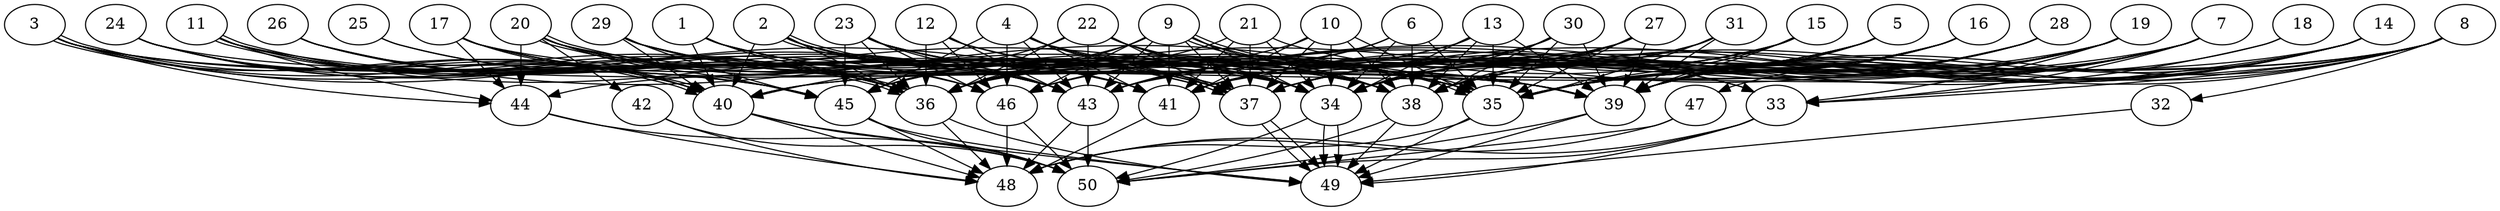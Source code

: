 // DAG (tier=3-complex, mode=data, n=50, ccr=0.525, fat=0.782, density=0.796, regular=0.345, jump=0.246, mindata=4194304, maxdata=33554432)
// DAG automatically generated by daggen at Sun Aug 24 16:33:35 2025
// /home/ermia/Project/Environments/daggen/bin/daggen --dot --ccr 0.525 --fat 0.782 --regular 0.345 --density 0.796 --jump 0.246 --mindata 4194304 --maxdata 33554432 -n 50 
digraph G {
  1 [size="336199386470896960", alpha="0.18", expect_size="168099693235448480"]
  1 -> 34 [size ="6741637367595008"]
  1 -> 35 [size ="6741637367595008"]
  1 -> 36 [size ="6741637367595008"]
  1 -> 37 [size ="6741637367595008"]
  1 -> 40 [size ="6741637367595008"]
  1 -> 41 [size ="6741637367595008"]
  2 [size="29964222402629816287232", alpha="0.05", expect_size="14982111201314908143616"]
  2 -> 35 [size ="7717772897288192"]
  2 -> 36 [size ="7717772897288192"]
  2 -> 37 [size ="7717772897288192"]
  2 -> 37 [size ="7717772897288192"]
  2 -> 38 [size ="7717772897288192"]
  2 -> 40 [size ="7717772897288192"]
  2 -> 41 [size ="7717772897288192"]
  2 -> 43 [size ="7717772897288192"]
  3 [size="363197951971624512", alpha="0.07", expect_size="181598975985812256"]
  3 -> 34 [size ="6497051554611200"]
  3 -> 35 [size ="6497051554611200"]
  3 -> 36 [size ="6497051554611200"]
  3 -> 38 [size ="6497051554611200"]
  3 -> 40 [size ="6497051554611200"]
  3 -> 40 [size ="6497051554611200"]
  3 -> 41 [size ="6497051554611200"]
  3 -> 44 [size ="6497051554611200"]
  3 -> 45 [size ="6497051554611200"]
  4 [size="17879628009157945196544", alpha="0.09", expect_size="8939814004578972598272"]
  4 -> 33 [size ="5470104707923968"]
  4 -> 34 [size ="5470104707923968"]
  4 -> 37 [size ="5470104707923968"]
  4 -> 41 [size ="5470104707923968"]
  4 -> 43 [size ="5470104707923968"]
  4 -> 45 [size ="5470104707923968"]
  4 -> 46 [size ="5470104707923968"]
  5 [size="27719970322349293568000", alpha="0.07", expect_size="13859985161174646784000"]
  5 -> 34 [size ="7327432520499200"]
  5 -> 35 [size ="7327432520499200"]
  5 -> 37 [size ="7327432520499200"]
  5 -> 38 [size ="7327432520499200"]
  5 -> 39 [size ="7327432520499200"]
  5 -> 41 [size ="7327432520499200"]
  6 [size="1971666821128869376", alpha="0.15", expect_size="985833410564434688"]
  6 -> 34 [size ="4281911677550592"]
  6 -> 35 [size ="4281911677550592"]
  6 -> 38 [size ="4281911677550592"]
  6 -> 43 [size ="4281911677550592"]
  6 -> 46 [size ="4281911677550592"]
  7 [size="17879628009157945196544", alpha="0.04", expect_size="8939814004578972598272"]
  7 -> 33 [size ="5470104707923968"]
  7 -> 34 [size ="5470104707923968"]
  7 -> 35 [size ="5470104707923968"]
  7 -> 38 [size ="5470104707923968"]
  7 -> 39 [size ="5470104707923968"]
  7 -> 40 [size ="5470104707923968"]
  7 -> 43 [size ="5470104707923968"]
  8 [size="272273675197204512", alpha="0.11", expect_size="136136837598602256"]
  8 -> 32 [size ="4878254263500800"]
  8 -> 33 [size ="4878254263500800"]
  8 -> 35 [size ="4878254263500800"]
  8 -> 38 [size ="4878254263500800"]
  8 -> 39 [size ="4878254263500800"]
  8 -> 40 [size ="4878254263500800"]
  8 -> 41 [size ="4878254263500800"]
  8 -> 43 [size ="4878254263500800"]
  9 [size="10436242629288739733504", alpha="0.10", expect_size="5218121314644369866752"]
  9 -> 34 [size ="3820493207502848"]
  9 -> 35 [size ="3820493207502848"]
  9 -> 35 [size ="3820493207502848"]
  9 -> 36 [size ="3820493207502848"]
  9 -> 37 [size ="3820493207502848"]
  9 -> 38 [size ="3820493207502848"]
  9 -> 39 [size ="3820493207502848"]
  9 -> 41 [size ="3820493207502848"]
  9 -> 43 [size ="3820493207502848"]
  9 -> 45 [size ="3820493207502848"]
  9 -> 46 [size ="3820493207502848"]
  10 [size="6474862821202101248", alpha="0.10", expect_size="3237431410601050624"]
  10 -> 34 [size ="4676079373516800"]
  10 -> 35 [size ="4676079373516800"]
  10 -> 36 [size ="4676079373516800"]
  10 -> 37 [size ="4676079373516800"]
  10 -> 38 [size ="4676079373516800"]
  10 -> 41 [size ="4676079373516800"]
  11 [size="15813200941301340", alpha="0.19", expect_size="7906600470650670"]
  11 -> 34 [size ="890984556658688"]
  11 -> 36 [size ="890984556658688"]
  11 -> 36 [size ="890984556658688"]
  11 -> 39 [size ="890984556658688"]
  11 -> 40 [size ="890984556658688"]
  11 -> 43 [size ="890984556658688"]
  11 -> 44 [size ="890984556658688"]
  11 -> 46 [size ="890984556658688"]
  12 [size="867240590091479552", alpha="0.00", expect_size="433620295045739776"]
  12 -> 34 [size ="454037174484992"]
  12 -> 35 [size ="454037174484992"]
  12 -> 36 [size ="454037174484992"]
  12 -> 43 [size ="454037174484992"]
  12 -> 46 [size ="454037174484992"]
  13 [size="6353781309471304", alpha="0.15", expect_size="3176890654735652"]
  13 -> 34 [size ="506183907540992"]
  13 -> 35 [size ="506183907540992"]
  13 -> 36 [size ="506183907540992"]
  13 -> 38 [size ="506183907540992"]
  13 -> 39 [size ="506183907540992"]
  13 -> 45 [size ="506183907540992"]
  14 [size="732748399116929152", alpha="0.17", expect_size="366374199558464576"]
  14 -> 33 [size ="428726663774208"]
  14 -> 34 [size ="428726663774208"]
  14 -> 35 [size ="428726663774208"]
  14 -> 36 [size ="428726663774208"]
  14 -> 37 [size ="428726663774208"]
  14 -> 38 [size ="428726663774208"]
  14 -> 39 [size ="428726663774208"]
  15 [size="855330389429990784", alpha="0.01", expect_size="427665194714995392"]
  15 -> 34 [size ="1587586418081792"]
  15 -> 35 [size ="1587586418081792"]
  15 -> 37 [size ="1587586418081792"]
  15 -> 38 [size ="1587586418081792"]
  15 -> 39 [size ="1587586418081792"]
  15 -> 46 [size ="1587586418081792"]
  16 [size="19683120819374669824", alpha="0.10", expect_size="9841560409687334912"]
  16 -> 34 [size ="7695398130941952"]
  16 -> 35 [size ="7695398130941952"]
  16 -> 37 [size ="7695398130941952"]
  16 -> 38 [size ="7695398130941952"]
  16 -> 39 [size ="7695398130941952"]
  16 -> 41 [size ="7695398130941952"]
  17 [size="13074397611990024", alpha="0.19", expect_size="6537198805995012"]
  17 -> 34 [size ="1230613357002752"]
  17 -> 36 [size ="1230613357002752"]
  17 -> 39 [size ="1230613357002752"]
  17 -> 40 [size ="1230613357002752"]
  17 -> 41 [size ="1230613357002752"]
  17 -> 44 [size ="1230613357002752"]
  18 [size="107448626448574160", alpha="0.12", expect_size="53724313224287080"]
  18 -> 39 [size ="2093071915286528"]
  18 -> 43 [size ="2093071915286528"]
  19 [size="11249519729245958144", alpha="0.01", expect_size="5624759864622979072"]
  19 -> 33 [size ="8204587743838208"]
  19 -> 35 [size ="8204587743838208"]
  19 -> 37 [size ="8204587743838208"]
  19 -> 39 [size ="8204587743838208"]
  19 -> 41 [size ="8204587743838208"]
  19 -> 43 [size ="8204587743838208"]
  19 -> 44 [size ="8204587743838208"]
  19 -> 47 [size ="8204587743838208"]
  20 [size="72832367445603488", alpha="0.02", expect_size="36416183722801744"]
  20 -> 36 [size ="8263458323693568"]
  20 -> 37 [size ="8263458323693568"]
  20 -> 37 [size ="8263458323693568"]
  20 -> 38 [size ="8263458323693568"]
  20 -> 39 [size ="8263458323693568"]
  20 -> 42 [size ="8263458323693568"]
  20 -> 43 [size ="8263458323693568"]
  20 -> 44 [size ="8263458323693568"]
  20 -> 45 [size ="8263458323693568"]
  21 [size="561231193657351552", alpha="0.04", expect_size="280615596828675776"]
  21 -> 33 [size ="392810402414592"]
  21 -> 34 [size ="392810402414592"]
  21 -> 36 [size ="392810402414592"]
  21 -> 37 [size ="392810402414592"]
  21 -> 41 [size ="392810402414592"]
  22 [size="32532636178055168000000", alpha="0.06", expect_size="16266318089027584000000"]
  22 -> 34 [size ="8152725585920000"]
  22 -> 36 [size ="8152725585920000"]
  22 -> 37 [size ="8152725585920000"]
  22 -> 38 [size ="8152725585920000"]
  22 -> 39 [size ="8152725585920000"]
  22 -> 40 [size ="8152725585920000"]
  22 -> 43 [size ="8152725585920000"]
  23 [size="32811693579440900", alpha="0.07", expect_size="16405846789720450"]
  23 -> 34 [size ="2503085767262208"]
  23 -> 35 [size ="2503085767262208"]
  23 -> 36 [size ="2503085767262208"]
  23 -> 37 [size ="2503085767262208"]
  23 -> 38 [size ="2503085767262208"]
  23 -> 43 [size ="2503085767262208"]
  23 -> 45 [size ="2503085767262208"]
  23 -> 46 [size ="2503085767262208"]
  24 [size="408318490611327296", alpha="0.03", expect_size="204159245305663648"]
  24 -> 36 [size ="7018861358481408"]
  24 -> 38 [size ="7018861358481408"]
  24 -> 40 [size ="7018861358481408"]
  24 -> 43 [size ="7018861358481408"]
  24 -> 45 [size ="7018861358481408"]
  25 [size="24110588784841326592", alpha="0.07", expect_size="12055294392420663296"]
  25 -> 36 [size ="8128161720041472"]
  25 -> 43 [size ="8128161720041472"]
  26 [size="9514452904811266048", alpha="0.13", expect_size="4757226452405633024"]
  26 -> 35 [size ="4823788499763200"]
  26 -> 40 [size ="4823788499763200"]
  26 -> 43 [size ="4823788499763200"]
  26 -> 45 [size ="4823788499763200"]
  27 [size="30614947121594368000000", alpha="0.17", expect_size="15307473560797184000000"]
  27 -> 34 [size ="7829108817920000"]
  27 -> 35 [size ="7829108817920000"]
  27 -> 36 [size ="7829108817920000"]
  27 -> 38 [size ="7829108817920000"]
  27 -> 39 [size ="7829108817920000"]
  27 -> 43 [size ="7829108817920000"]
  28 [size="8910339102060932096", alpha="0.13", expect_size="4455169551030466048"]
  28 -> 34 [size ="3594781938679808"]
  28 -> 35 [size ="3594781938679808"]
  28 -> 36 [size ="3594781938679808"]
  28 -> 38 [size ="3594781938679808"]
  28 -> 39 [size ="3594781938679808"]
  29 [size="1825782678835305984", alpha="0.03", expect_size="912891339417652992"]
  29 -> 35 [size ="739483653767168"]
  29 -> 38 [size ="739483653767168"]
  29 -> 40 [size ="739483653767168"]
  29 -> 41 [size ="739483653767168"]
  29 -> 45 [size ="739483653767168"]
  29 -> 46 [size ="739483653767168"]
  30 [size="51006146689346496", alpha="0.13", expect_size="25503073344673248"]
  30 -> 34 [size ="845922028224512"]
  30 -> 35 [size ="845922028224512"]
  30 -> 38 [size ="845922028224512"]
  30 -> 39 [size ="845922028224512"]
  30 -> 41 [size ="845922028224512"]
  30 -> 43 [size ="845922028224512"]
  30 -> 46 [size ="845922028224512"]
  31 [size="421325544842430592", alpha="0.18", expect_size="210662772421215296"]
  31 -> 34 [size ="194483375308800"]
  31 -> 35 [size ="194483375308800"]
  31 -> 37 [size ="194483375308800"]
  31 -> 39 [size ="194483375308800"]
  31 -> 41 [size ="194483375308800"]
  32 [size="242690013234192768", alpha="0.11", expect_size="121345006617096384"]
  32 -> 49 [size ="4045704179744768"]
  33 [size="108236357190081840", alpha="0.11", expect_size="54118178595040920"]
  33 -> 48 [size ="6770681236684800"]
  33 -> 49 [size ="6770681236684800"]
  33 -> 50 [size ="6770681236684800"]
  34 [size="16094138487520870006784", alpha="0.13", expect_size="8047069243760435003392"]
  34 -> 49 [size ="5099588616716288"]
  34 -> 49 [size ="5099588616716288"]
  34 -> 50 [size ="5099588616716288"]
  35 [size="6883320953264428032", alpha="0.01", expect_size="3441660476632214016"]
  35 -> 48 [size ="2481397230993408"]
  35 -> 49 [size ="2481397230993408"]
  36 [size="7314100312016333824", alpha="0.17", expect_size="3657050156008166912"]
  36 -> 48 [size ="4363412037435392"]
  36 -> 49 [size ="4363412037435392"]
  37 [size="1860532971668183711744", alpha="0.10", expect_size="930266485834091855872"]
  37 -> 49 [size ="1210175159533568"]
  37 -> 49 [size ="1210175159533568"]
  38 [size="4299919795010339328", alpha="0.11", expect_size="2149959897505169664"]
  38 -> 49 [size ="3050642289459200"]
  38 -> 50 [size ="3050642289459200"]
  39 [size="7843089964761074", alpha="0.15", expect_size="3921544982380537"]
  39 -> 49 [size ="419897016320000"]
  39 -> 50 [size ="419897016320000"]
  40 [size="454435930200382373888", alpha="0.19", expect_size="227217965100191186944"]
  40 -> 48 [size ="472866369830912"]
  40 -> 49 [size ="472866369830912"]
  40 -> 50 [size ="472866369830912"]
  41 [size="11139529980021571584000", alpha="0.07", expect_size="5569764990010785792000"]
  41 -> 48 [size ="3990260337868800"]
  42 [size="881581776710117120", alpha="0.11", expect_size="440790888355058560"]
  42 -> 48 [size ="414100916011008"]
  42 -> 50 [size ="414100916011008"]
  43 [size="126679147960625008", alpha="0.05", expect_size="63339573980312504"]
  43 -> 48 [size ="3580556528844800"]
  43 -> 50 [size ="3580556528844800"]
  44 [size="33717600773409945419776", alpha="0.05", expect_size="16858800386704972709888"]
  44 -> 48 [size ="8349512061943808"]
  44 -> 50 [size ="8349512061943808"]
  45 [size="28283682014193292148736", alpha="0.08", expect_size="14141841007096646074368"]
  45 -> 48 [size ="7426438990921728"]
  45 -> 49 [size ="7426438990921728"]
  45 -> 50 [size ="7426438990921728"]
  46 [size="4290901551010877014016", alpha="0.10", expect_size="2145450775505438507008"]
  46 -> 48 [size ="2112462560165888"]
  46 -> 50 [size ="2112462560165888"]
  47 [size="383410716142516992", alpha="0.04", expect_size="191705358071258496"]
  47 -> 48 [size ="278797274316800"]
  47 -> 50 [size ="278797274316800"]
  48 [size="272730894905296544", alpha="0.10", expect_size="136365447452648272"]
  49 [size="241842648968243776", alpha="0.17", expect_size="120921324484121888"]
  50 [size="2929962666856468709376", alpha="0.18", expect_size="1464981333428234354688"]
}